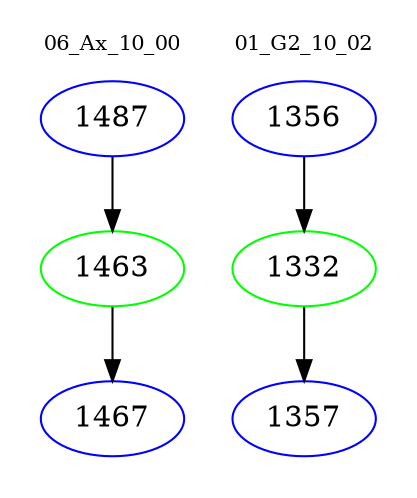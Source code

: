 digraph{
subgraph cluster_0 {
color = white
label = "06_Ax_10_00";
fontsize=10;
T0_1487 [label="1487", color="blue"]
T0_1487 -> T0_1463 [color="black"]
T0_1463 [label="1463", color="green"]
T0_1463 -> T0_1467 [color="black"]
T0_1467 [label="1467", color="blue"]
}
subgraph cluster_1 {
color = white
label = "01_G2_10_02";
fontsize=10;
T1_1356 [label="1356", color="blue"]
T1_1356 -> T1_1332 [color="black"]
T1_1332 [label="1332", color="green"]
T1_1332 -> T1_1357 [color="black"]
T1_1357 [label="1357", color="blue"]
}
}
